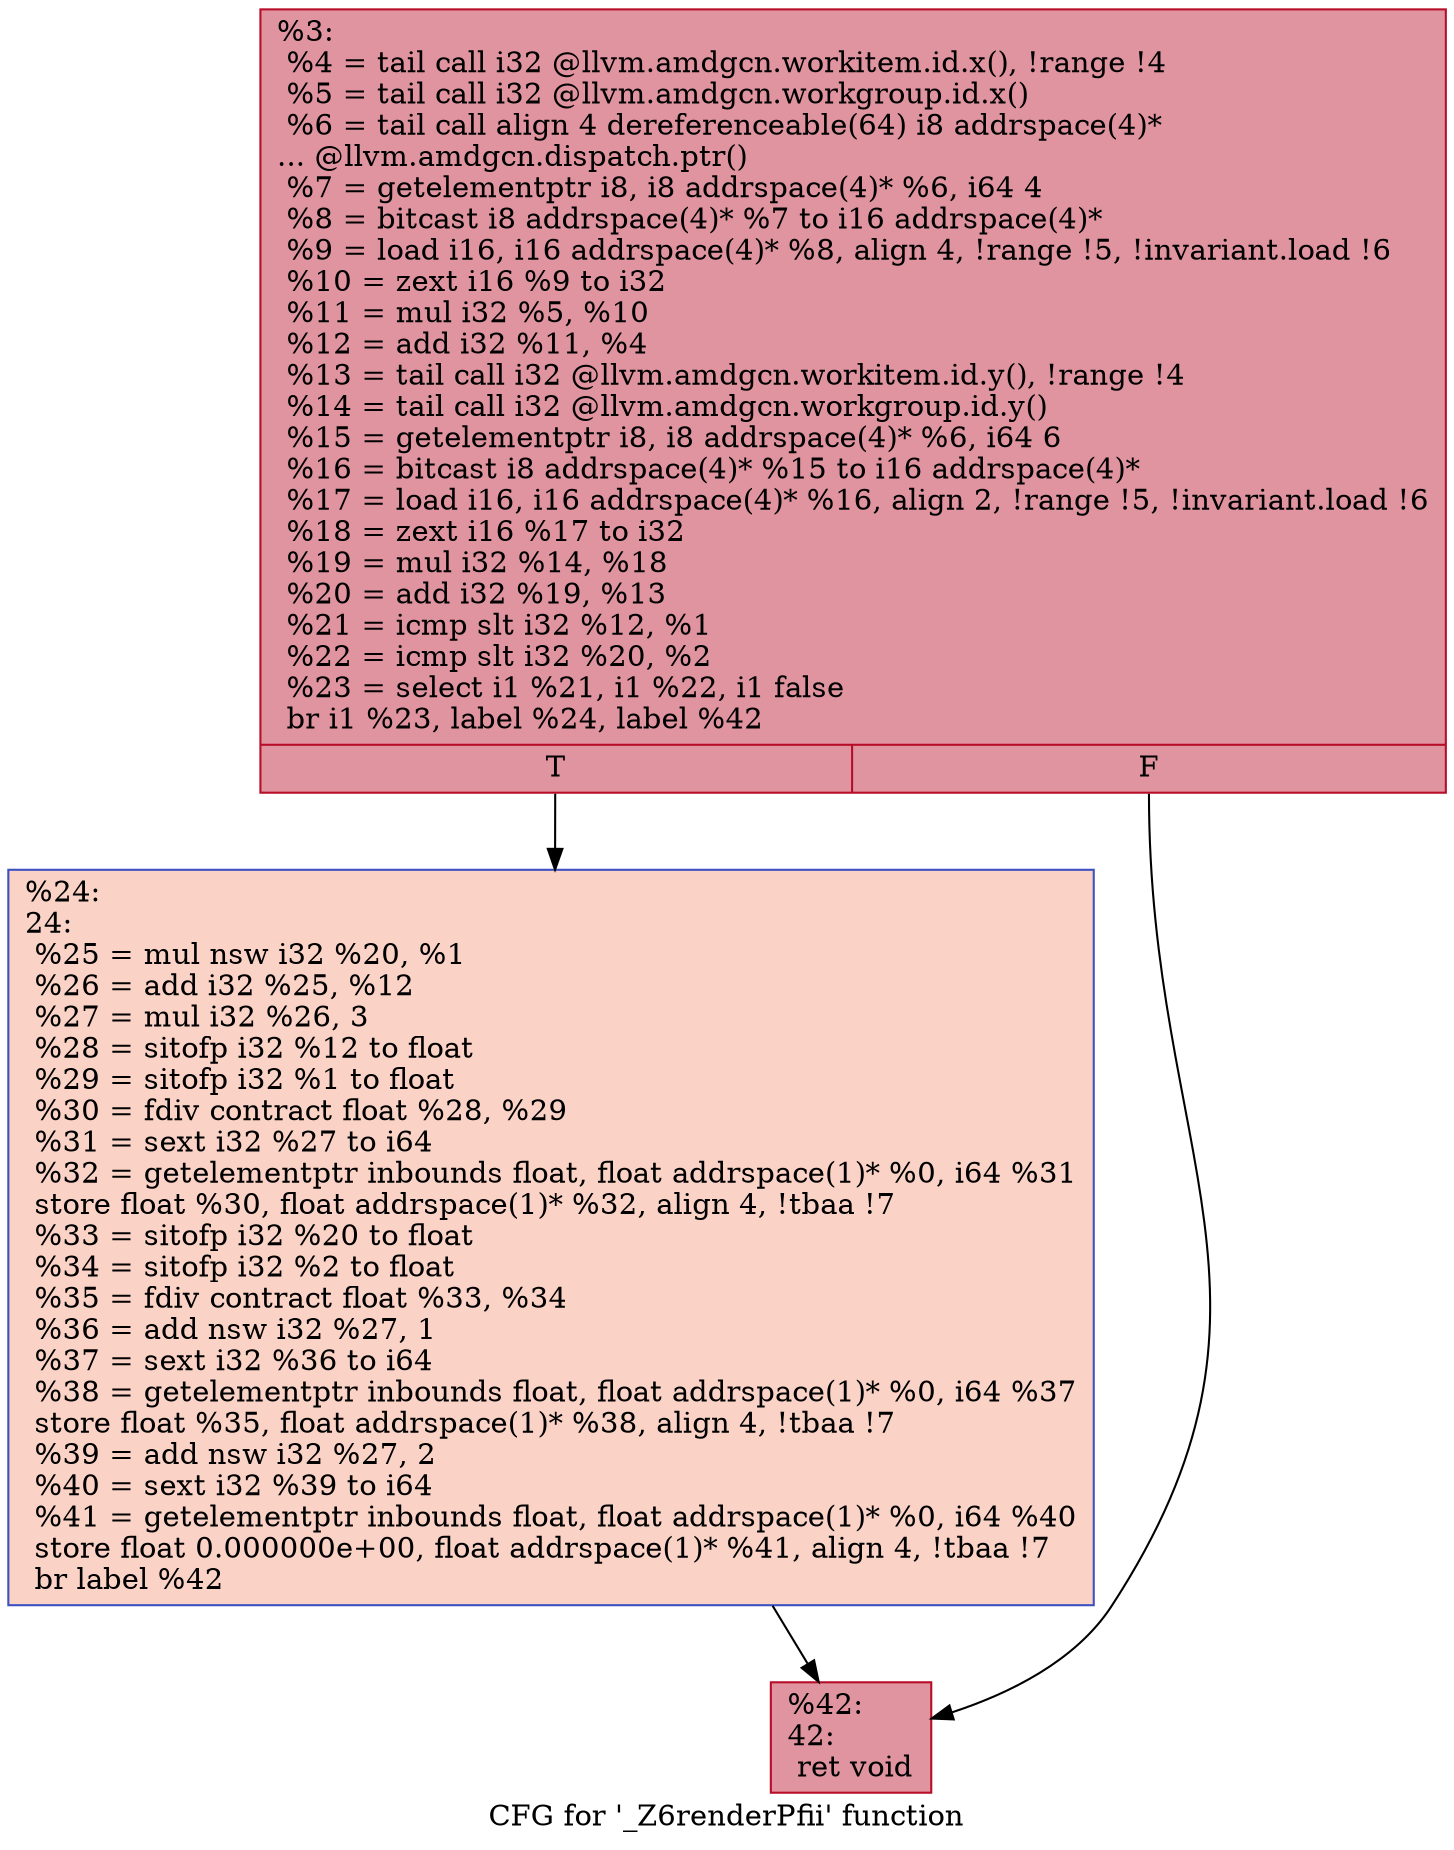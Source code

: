 digraph "CFG for '_Z6renderPfii' function" {
	label="CFG for '_Z6renderPfii' function";

	Node0x4abd3f0 [shape=record,color="#b70d28ff", style=filled, fillcolor="#b70d2870",label="{%3:\l  %4 = tail call i32 @llvm.amdgcn.workitem.id.x(), !range !4\l  %5 = tail call i32 @llvm.amdgcn.workgroup.id.x()\l  %6 = tail call align 4 dereferenceable(64) i8 addrspace(4)*\l... @llvm.amdgcn.dispatch.ptr()\l  %7 = getelementptr i8, i8 addrspace(4)* %6, i64 4\l  %8 = bitcast i8 addrspace(4)* %7 to i16 addrspace(4)*\l  %9 = load i16, i16 addrspace(4)* %8, align 4, !range !5, !invariant.load !6\l  %10 = zext i16 %9 to i32\l  %11 = mul i32 %5, %10\l  %12 = add i32 %11, %4\l  %13 = tail call i32 @llvm.amdgcn.workitem.id.y(), !range !4\l  %14 = tail call i32 @llvm.amdgcn.workgroup.id.y()\l  %15 = getelementptr i8, i8 addrspace(4)* %6, i64 6\l  %16 = bitcast i8 addrspace(4)* %15 to i16 addrspace(4)*\l  %17 = load i16, i16 addrspace(4)* %16, align 2, !range !5, !invariant.load !6\l  %18 = zext i16 %17 to i32\l  %19 = mul i32 %14, %18\l  %20 = add i32 %19, %13\l  %21 = icmp slt i32 %12, %1\l  %22 = icmp slt i32 %20, %2\l  %23 = select i1 %21, i1 %22, i1 false\l  br i1 %23, label %24, label %42\l|{<s0>T|<s1>F}}"];
	Node0x4abd3f0:s0 -> Node0x4ac0ec0;
	Node0x4abd3f0:s1 -> Node0x4ac0f50;
	Node0x4ac0ec0 [shape=record,color="#3d50c3ff", style=filled, fillcolor="#f59c7d70",label="{%24:\l24:                                               \l  %25 = mul nsw i32 %20, %1\l  %26 = add i32 %25, %12\l  %27 = mul i32 %26, 3\l  %28 = sitofp i32 %12 to float\l  %29 = sitofp i32 %1 to float\l  %30 = fdiv contract float %28, %29\l  %31 = sext i32 %27 to i64\l  %32 = getelementptr inbounds float, float addrspace(1)* %0, i64 %31\l  store float %30, float addrspace(1)* %32, align 4, !tbaa !7\l  %33 = sitofp i32 %20 to float\l  %34 = sitofp i32 %2 to float\l  %35 = fdiv contract float %33, %34\l  %36 = add nsw i32 %27, 1\l  %37 = sext i32 %36 to i64\l  %38 = getelementptr inbounds float, float addrspace(1)* %0, i64 %37\l  store float %35, float addrspace(1)* %38, align 4, !tbaa !7\l  %39 = add nsw i32 %27, 2\l  %40 = sext i32 %39 to i64\l  %41 = getelementptr inbounds float, float addrspace(1)* %0, i64 %40\l  store float 0.000000e+00, float addrspace(1)* %41, align 4, !tbaa !7\l  br label %42\l}"];
	Node0x4ac0ec0 -> Node0x4ac0f50;
	Node0x4ac0f50 [shape=record,color="#b70d28ff", style=filled, fillcolor="#b70d2870",label="{%42:\l42:                                               \l  ret void\l}"];
}

